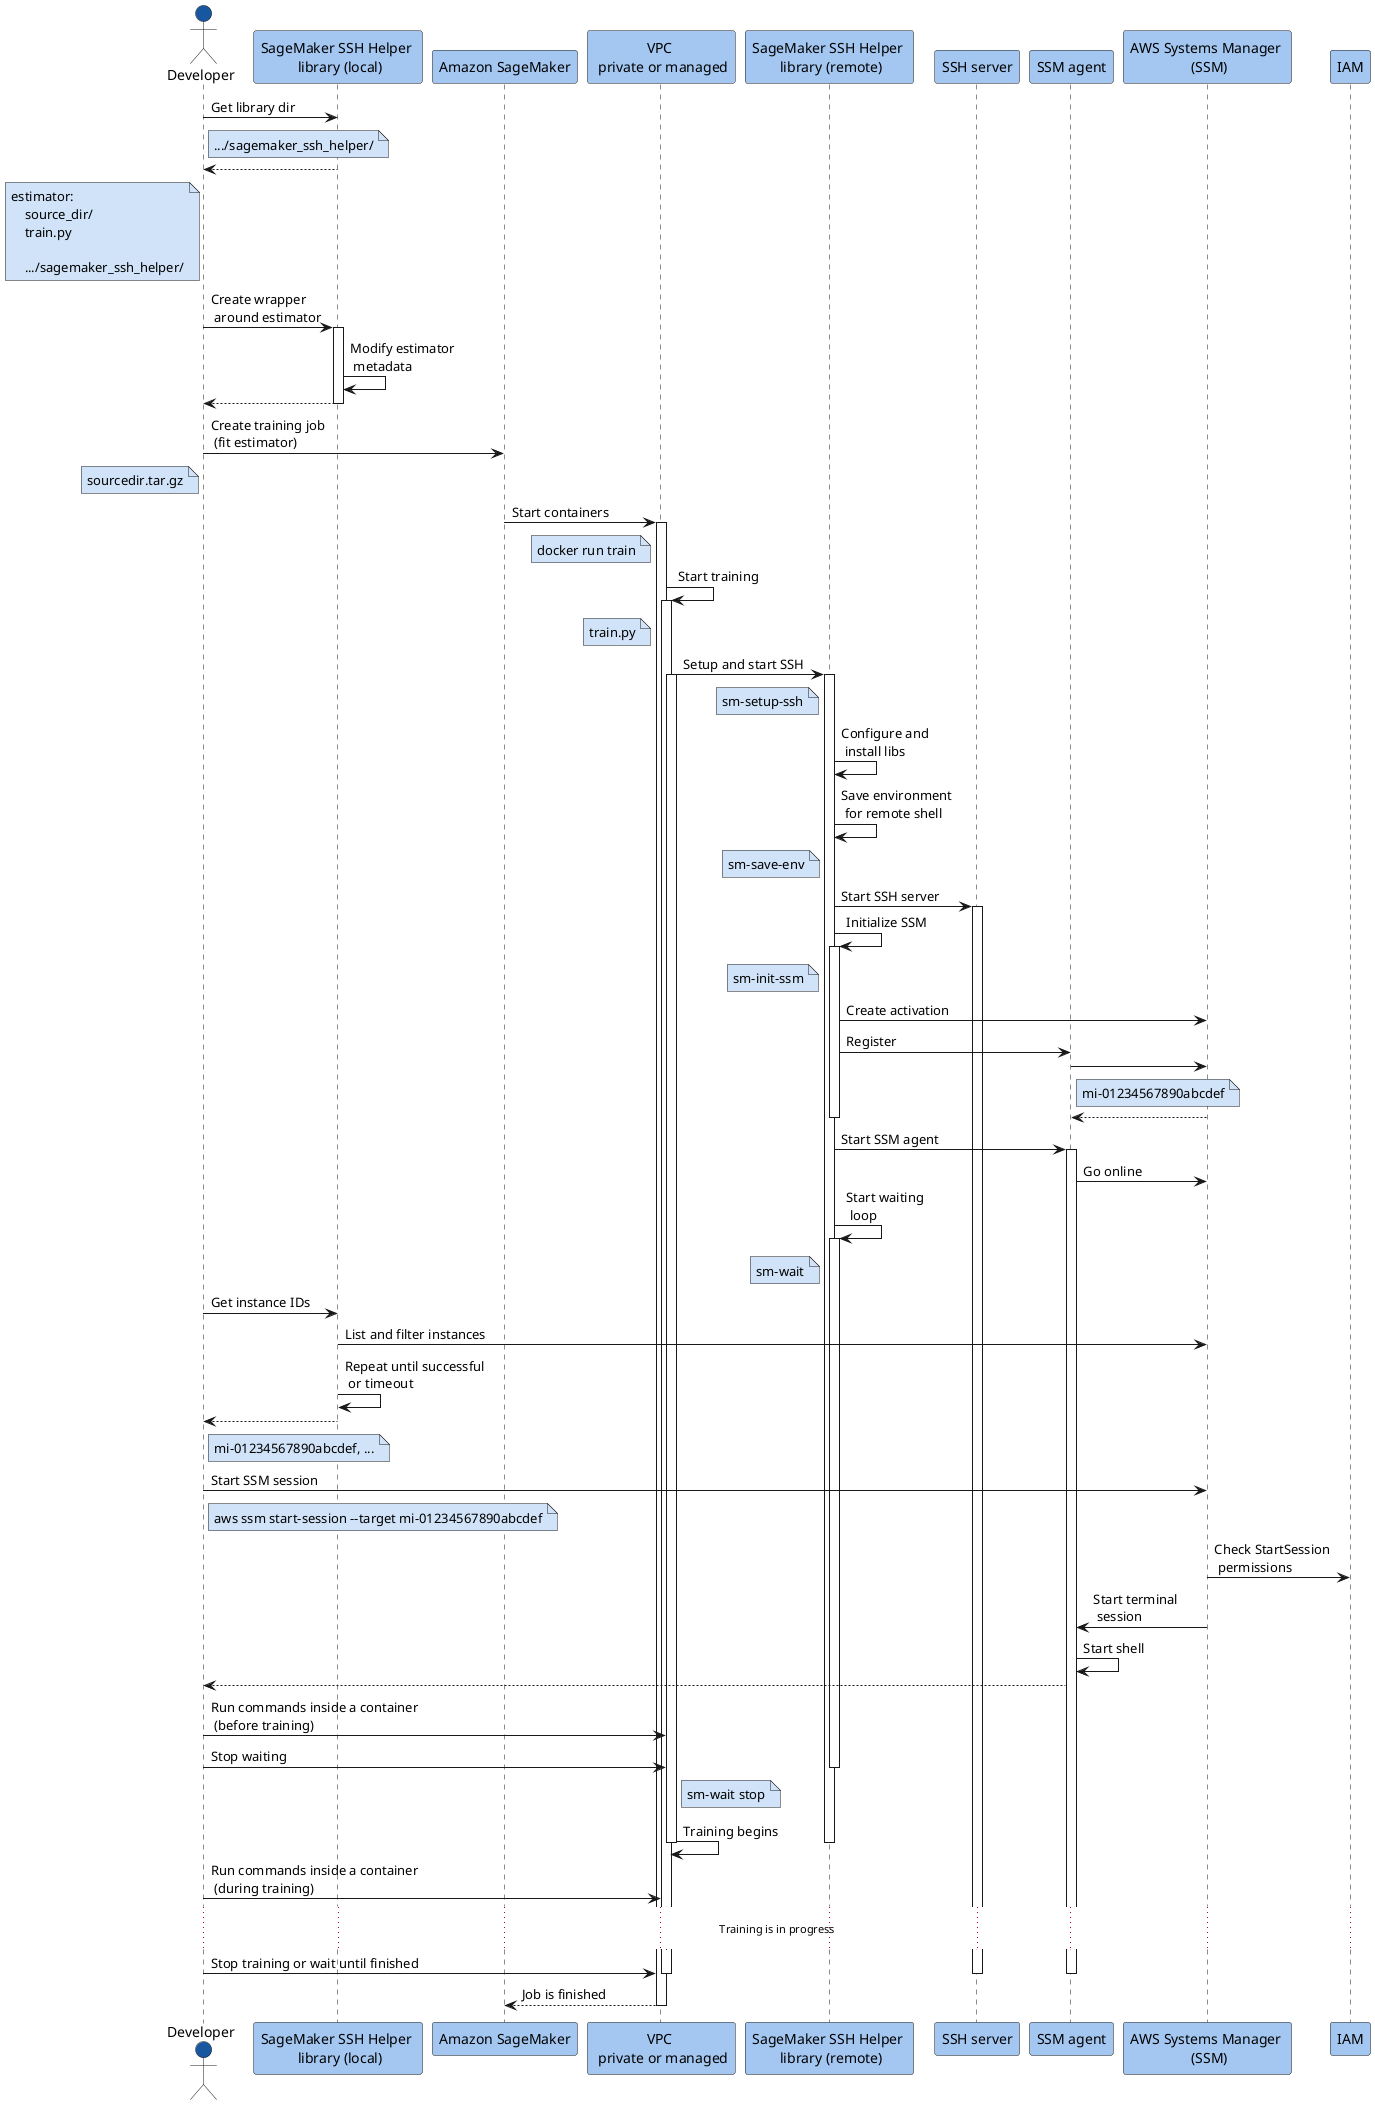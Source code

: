 See https://pdf.plantuml.net/PlantUML_Language_Reference_Guide_en.pdf

@startuml
skinparam ActorBackgroundColor #1857A0
skinparam ParticipantBackgroundColor #A3C7F1
skinparam NoteBackgroundColor #D1E3F8

actor Developer as dev
participant "SageMaker SSH Helper \n library (local)" as sm_ssh_helper_local
participant "Amazon SageMaker" as sagemaker
participant "VPC \n private or managed" as vpc
participant "SageMaker SSH Helper \n library (remote)" as sm_ssh_helper_remote
participant "SSH server" as ssh
participant "SSM agent" as ssm_agent
participant "AWS Systems Manager \n (SSM)" as ssm
participant "IAM" as iam

dev -> sm_ssh_helper_local: Get library dir

note right of dev
.../sagemaker_ssh_helper/
end note

return


note left of dev
estimator:
    source_dir/
    train.py

    .../sagemaker_ssh_helper/
end note

dev -> sm_ssh_helper_local: Create wrapper \n around estimator
activate sm_ssh_helper_local
sm_ssh_helper_local -> sm_ssh_helper_local: Modify estimator \n metadata
return
deactivate sm_ssh_helper_local

dev -> sagemaker: Create training job \n (fit estimator)
note left of dev
sourcedir.tar.gz
end note

sagemaker -> vpc: Start containers
note left vpc
docker run train
end note

activate vpc

vpc -> vpc: Start training
note left vpc
train.py
end note
activate vpc

vpc -> sm_ssh_helper_remote: Setup and start SSH
note left sm_ssh_helper_remote
sm-setup-ssh
end note
activate vpc

activate sm_ssh_helper_remote

sm_ssh_helper_remote -> sm_ssh_helper_remote: Configure and \n install libs
sm_ssh_helper_remote -> sm_ssh_helper_remote: Save environment \n for remote shell
note left sm_ssh_helper_remote
sm-save-env
end note

sm_ssh_helper_remote -> ssh: Start SSH server
activate ssh

sm_ssh_helper_remote -> sm_ssh_helper_remote: Initialize SSM
activate sm_ssh_helper_remote
note left sm_ssh_helper_remote
sm-init-ssm
end note
sm_ssh_helper_remote -> ssm: Create activation
sm_ssh_helper_remote -> ssm_agent: Register
ssm_agent -> ssm:
note right ssm_agent
mi-01234567890abcdef
end note
ssm --> ssm_agent:
deactivate sm_ssh_helper_remote

sm_ssh_helper_remote -> ssm_agent: Start SSM agent
activate ssm_agent
ssm_agent -> ssm: Go online


sm_ssh_helper_remote -> sm_ssh_helper_remote: Start waiting \n loop
activate sm_ssh_helper_remote
note left sm_ssh_helper_remote
sm-wait
end note

dev -> sm_ssh_helper_local: Get instance IDs
sm_ssh_helper_local -> ssm: List and filter instances
sm_ssh_helper_local -> sm_ssh_helper_local: Repeat until successful \n or timeout
sm_ssh_helper_local --> dev
note right dev
mi-01234567890abcdef, ...
end note

dev -> ssm: Start SSM session
note right dev
aws ssm start-session --target mi-01234567890abcdef
end note

ssm -> iam: Check StartSession \n permissions
ssm -> ssm_agent: Start terminal \n session
ssm_agent -> ssm_agent: Start shell
ssm_agent --> dev:
dev -> vpc: Run commands inside a container \n (before training)

dev -> vpc: Stop waiting
note right vpc
sm-wait stop
end note
deactivate sm_ssh_helper_remote

vpc -> vpc: Training begins
deactivate vpc

deactivate sm_ssh_helper_remote

dev -> vpc: Run commands inside a container \n (during training)

...Training is in progress...
dev -> vpc: Stop training or wait until finished

deactivate ssh

deactivate ssh
deactivate ssm_agent
deactivate vpc

vpc --> sagemaker: Job is finished
deactivate vpc
deactivate sm_ssh_helper_local

@enduml
